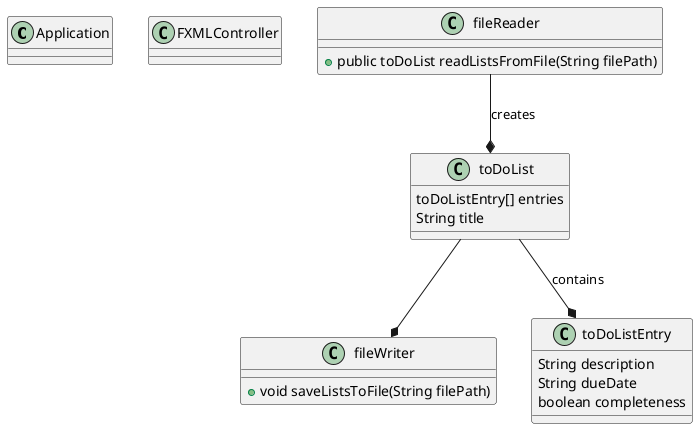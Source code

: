 @startuml
'https://plantuml.com/class-diagram

class Application {
}

class FXMLController {
}

class fileReader {
+public toDoList readListsFromFile(String filePath)
}

class fileWriter {
+void saveListsToFile(String filePath)
}

class toDoList {
toDoListEntry[] entries
String title
}

class toDoListEntry {
String description
String dueDate
boolean completeness
}

toDoList --* toDoListEntry: contains
fileReader --* toDoList : creates
toDoList --* fileWriter

@enduml